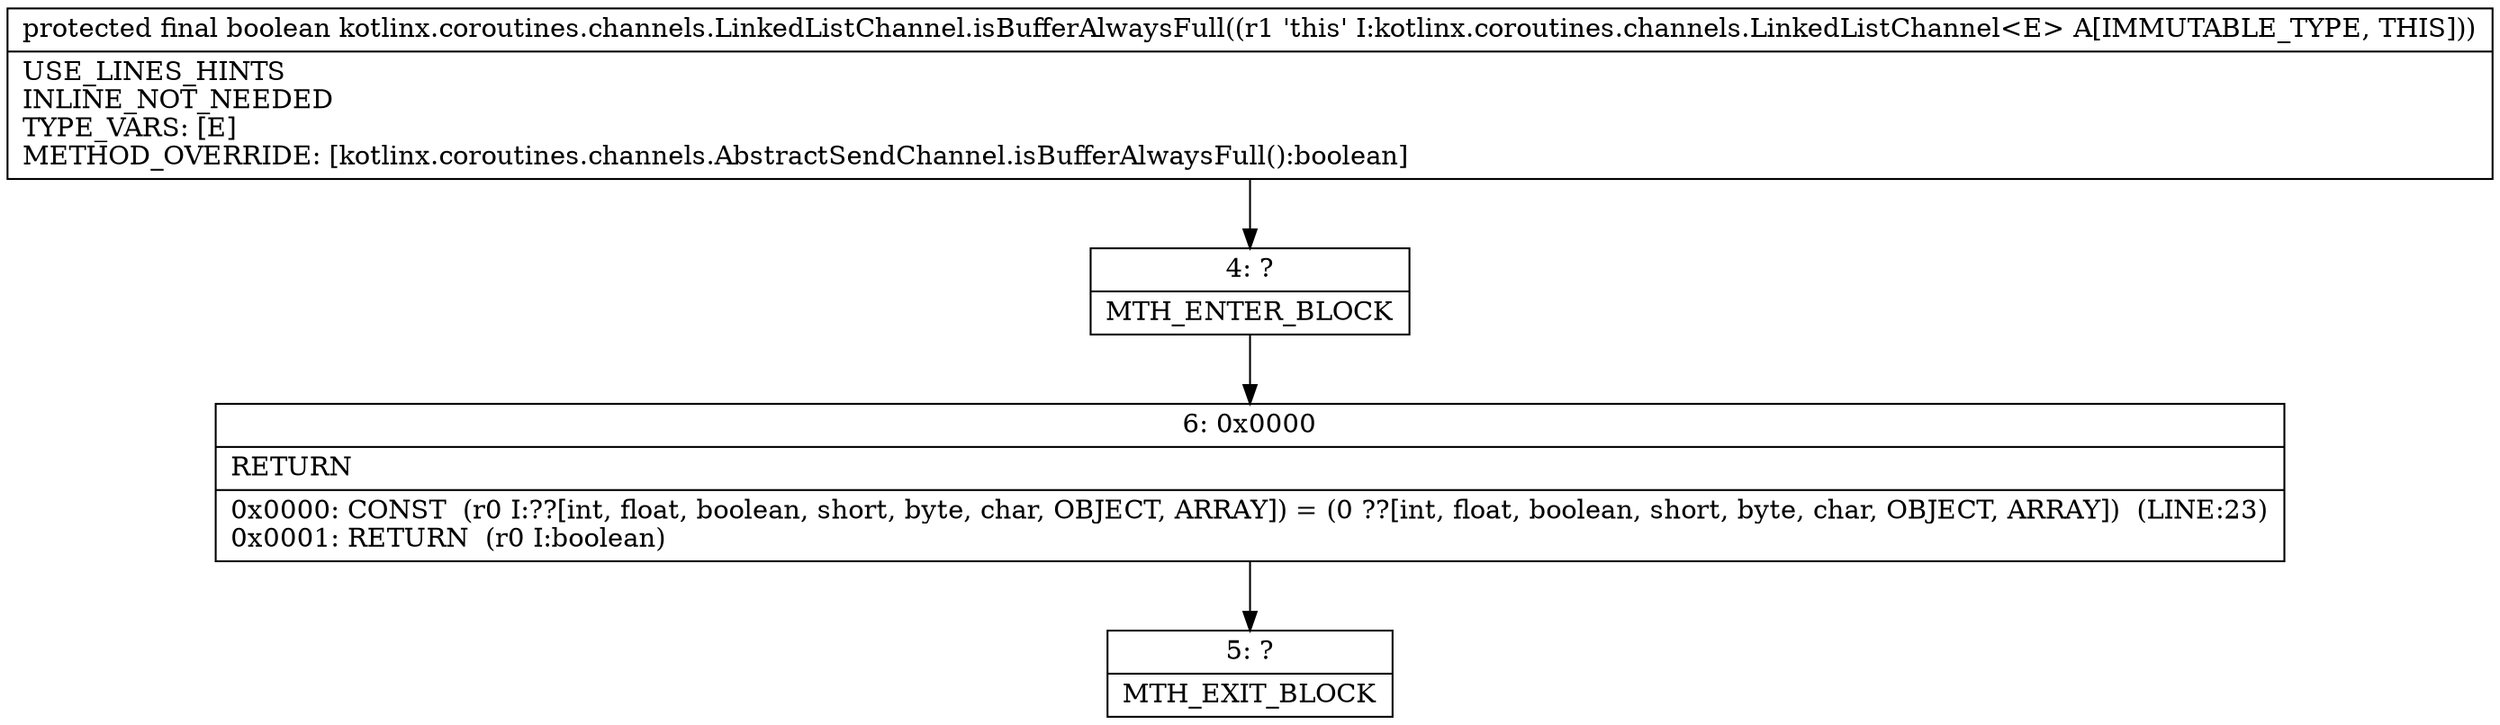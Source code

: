 digraph "CFG forkotlinx.coroutines.channels.LinkedListChannel.isBufferAlwaysFull()Z" {
Node_4 [shape=record,label="{4\:\ ?|MTH_ENTER_BLOCK\l}"];
Node_6 [shape=record,label="{6\:\ 0x0000|RETURN\l|0x0000: CONST  (r0 I:??[int, float, boolean, short, byte, char, OBJECT, ARRAY]) = (0 ??[int, float, boolean, short, byte, char, OBJECT, ARRAY])  (LINE:23)\l0x0001: RETURN  (r0 I:boolean) \l}"];
Node_5 [shape=record,label="{5\:\ ?|MTH_EXIT_BLOCK\l}"];
MethodNode[shape=record,label="{protected final boolean kotlinx.coroutines.channels.LinkedListChannel.isBufferAlwaysFull((r1 'this' I:kotlinx.coroutines.channels.LinkedListChannel\<E\> A[IMMUTABLE_TYPE, THIS]))  | USE_LINES_HINTS\lINLINE_NOT_NEEDED\lTYPE_VARS: [E]\lMETHOD_OVERRIDE: [kotlinx.coroutines.channels.AbstractSendChannel.isBufferAlwaysFull():boolean]\l}"];
MethodNode -> Node_4;Node_4 -> Node_6;
Node_6 -> Node_5;
}

